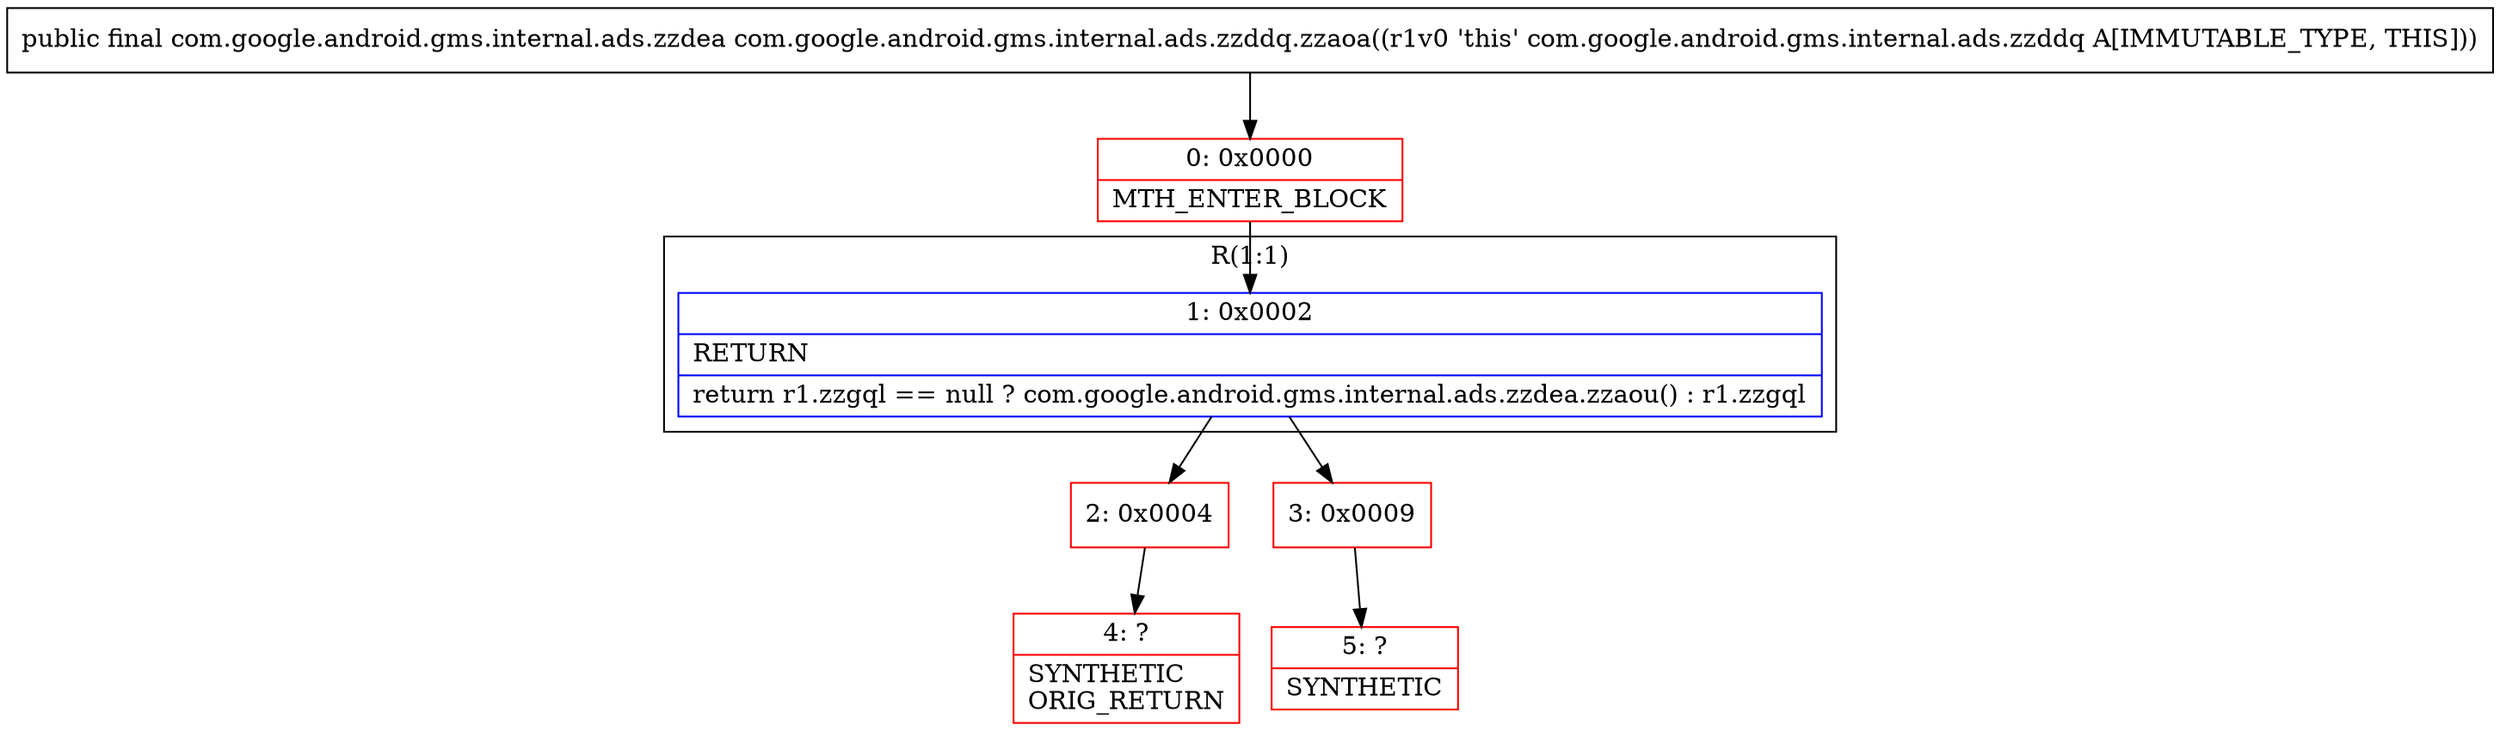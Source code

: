 digraph "CFG forcom.google.android.gms.internal.ads.zzddq.zzaoa()Lcom\/google\/android\/gms\/internal\/ads\/zzdea;" {
subgraph cluster_Region_871451149 {
label = "R(1:1)";
node [shape=record,color=blue];
Node_1 [shape=record,label="{1\:\ 0x0002|RETURN\l|return r1.zzgql == null ? com.google.android.gms.internal.ads.zzdea.zzaou() : r1.zzgql\l}"];
}
Node_0 [shape=record,color=red,label="{0\:\ 0x0000|MTH_ENTER_BLOCK\l}"];
Node_2 [shape=record,color=red,label="{2\:\ 0x0004}"];
Node_3 [shape=record,color=red,label="{3\:\ 0x0009}"];
Node_4 [shape=record,color=red,label="{4\:\ ?|SYNTHETIC\lORIG_RETURN\l}"];
Node_5 [shape=record,color=red,label="{5\:\ ?|SYNTHETIC\l}"];
MethodNode[shape=record,label="{public final com.google.android.gms.internal.ads.zzdea com.google.android.gms.internal.ads.zzddq.zzaoa((r1v0 'this' com.google.android.gms.internal.ads.zzddq A[IMMUTABLE_TYPE, THIS])) }"];
MethodNode -> Node_0;
Node_1 -> Node_2;
Node_1 -> Node_3;
Node_0 -> Node_1;
Node_2 -> Node_4;
Node_3 -> Node_5;
}

